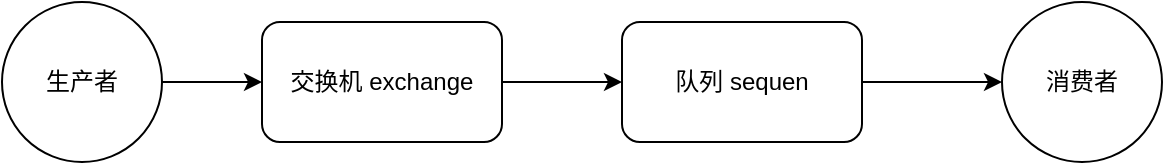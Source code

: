 <mxfile version="21.6.1" type="github">
  <diagram name="第 1 页" id="UPnyf5G9OjypIOcmCuHO">
    <mxGraphModel dx="711" dy="1115" grid="1" gridSize="10" guides="1" tooltips="1" connect="1" arrows="1" fold="1" page="1" pageScale="1" pageWidth="827" pageHeight="1169" math="0" shadow="0">
      <root>
        <mxCell id="0" />
        <mxCell id="1" parent="0" />
        <mxCell id="OdCj0RKj894pAElgkvcP-6" style="edgeStyle=orthogonalEdgeStyle;rounded=0;orthogonalLoop=1;jettySize=auto;html=1;exitX=1;exitY=0.5;exitDx=0;exitDy=0;entryX=0;entryY=0.5;entryDx=0;entryDy=0;" edge="1" parent="1" source="OdCj0RKj894pAElgkvcP-2" target="OdCj0RKj894pAElgkvcP-3">
          <mxGeometry relative="1" as="geometry" />
        </mxCell>
        <mxCell id="OdCj0RKj894pAElgkvcP-2" value="生产者&lt;br&gt;" style="ellipse;whiteSpace=wrap;html=1;aspect=fixed;" vertex="1" parent="1">
          <mxGeometry x="50" y="280" width="80" height="80" as="geometry" />
        </mxCell>
        <mxCell id="OdCj0RKj894pAElgkvcP-7" style="edgeStyle=orthogonalEdgeStyle;rounded=0;orthogonalLoop=1;jettySize=auto;html=1;exitX=1;exitY=0.5;exitDx=0;exitDy=0;entryX=0;entryY=0.5;entryDx=0;entryDy=0;" edge="1" parent="1" source="OdCj0RKj894pAElgkvcP-3" target="OdCj0RKj894pAElgkvcP-4">
          <mxGeometry relative="1" as="geometry" />
        </mxCell>
        <mxCell id="OdCj0RKj894pAElgkvcP-3" value="交换机 exchange" style="rounded=1;whiteSpace=wrap;html=1;" vertex="1" parent="1">
          <mxGeometry x="180" y="290" width="120" height="60" as="geometry" />
        </mxCell>
        <mxCell id="OdCj0RKj894pAElgkvcP-8" style="edgeStyle=orthogonalEdgeStyle;rounded=0;orthogonalLoop=1;jettySize=auto;html=1;exitX=1;exitY=0.5;exitDx=0;exitDy=0;entryX=0;entryY=0.5;entryDx=0;entryDy=0;" edge="1" parent="1" source="OdCj0RKj894pAElgkvcP-4" target="OdCj0RKj894pAElgkvcP-5">
          <mxGeometry relative="1" as="geometry" />
        </mxCell>
        <mxCell id="OdCj0RKj894pAElgkvcP-4" value="队列 sequen" style="rounded=1;whiteSpace=wrap;html=1;" vertex="1" parent="1">
          <mxGeometry x="360" y="290" width="120" height="60" as="geometry" />
        </mxCell>
        <mxCell id="OdCj0RKj894pAElgkvcP-5" value="消费者" style="ellipse;whiteSpace=wrap;html=1;aspect=fixed;" vertex="1" parent="1">
          <mxGeometry x="550" y="280" width="80" height="80" as="geometry" />
        </mxCell>
      </root>
    </mxGraphModel>
  </diagram>
</mxfile>
